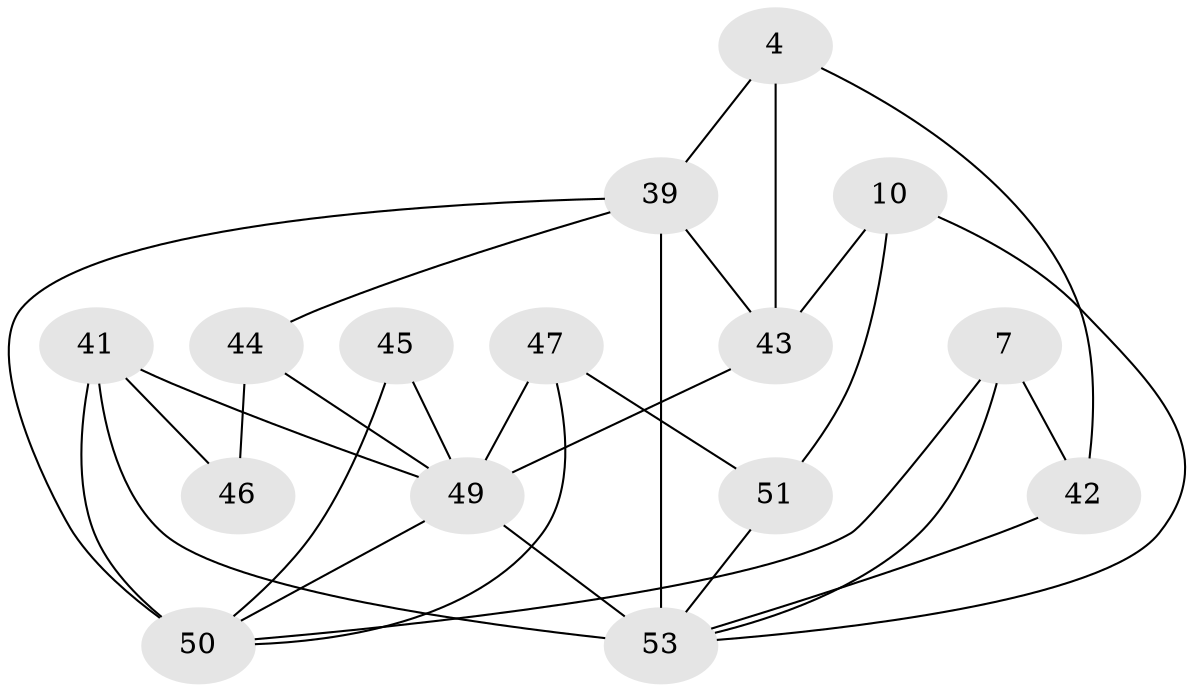 // original degree distribution, {4: 1.0}
// Generated by graph-tools (version 1.1) at 2025/04/03/04/25 22:04:20]
// undirected, 15 vertices, 29 edges
graph export_dot {
graph [start="1"]
  node [color=gray90,style=filled];
  4;
  7;
  10;
  39 [super="+30"];
  41 [super="+23+26+29+31"];
  42;
  43 [super="+2"];
  44 [super="+40"];
  45;
  46 [super="+35"];
  47;
  49 [super="+38+48"];
  50 [super="+3+27"];
  51 [super="+11"];
  53 [super="+19+25+33+52"];
  4 -- 42;
  4 -- 43 [weight=2];
  4 -- 39;
  7 -- 42;
  7 -- 50 [weight=2];
  7 -- 53;
  10 -- 43;
  10 -- 51 [weight=2];
  10 -- 53;
  39 -- 44 [weight=4];
  39 -- 50 [weight=3];
  39 -- 43;
  39 -- 53 [weight=7];
  41 -- 46 [weight=3];
  41 -- 53 [weight=5];
  41 -- 50 [weight=3];
  41 -- 49 [weight=3];
  42 -- 53 [weight=2];
  43 -- 49 [weight=2];
  44 -- 46 [weight=3];
  44 -- 49;
  45 -- 50;
  45 -- 49 [weight=3];
  47 -- 51 [weight=2];
  47 -- 50;
  47 -- 49;
  49 -- 50 [weight=2];
  49 -- 53 [weight=4];
  51 -- 53 [weight=2];
}
